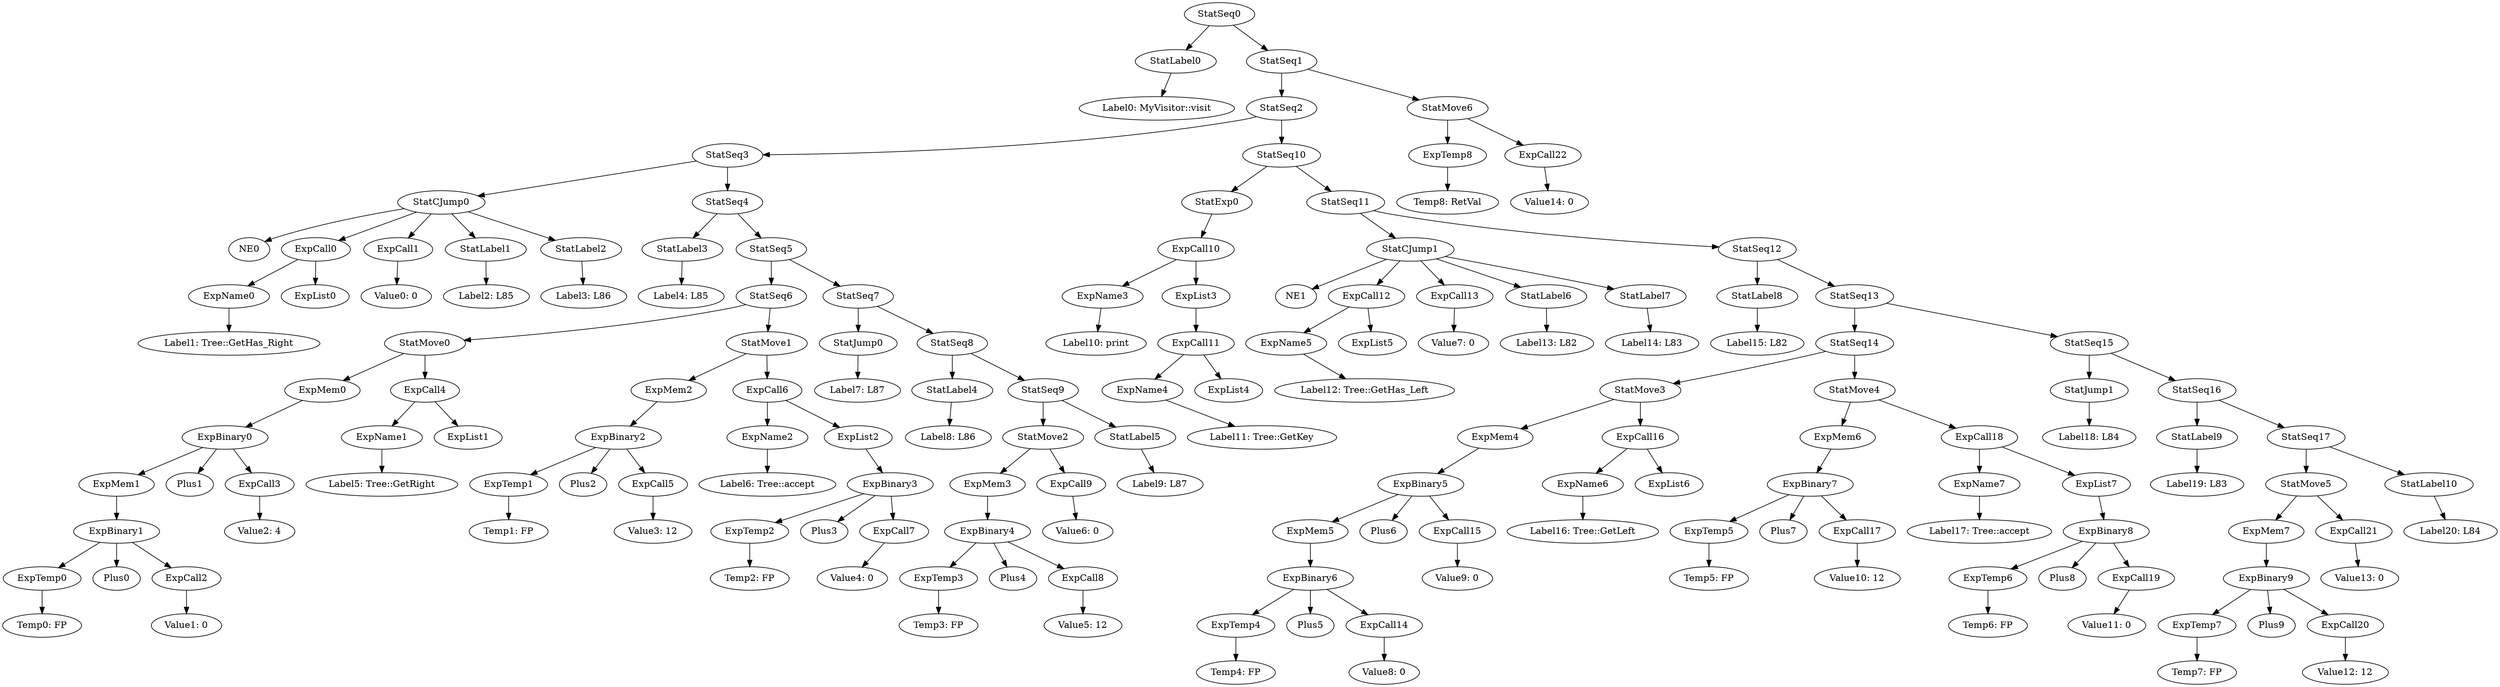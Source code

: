 digraph {
	ordering = out;
	StatMove6 -> ExpTemp8;
	StatMove6 -> ExpCall22;
	ExpTemp8 -> "Temp8: RetVal";
	StatLabel10 -> "Label20: L84";
	StatMove2 -> ExpMem3;
	StatMove2 -> ExpCall9;
	ExpCall9 -> "Value6: 0";
	ExpMem3 -> ExpBinary4;
	ExpList2 -> ExpBinary3;
	ExpCall15 -> "Value9: 0";
	ExpTemp2 -> "Temp2: FP";
	StatLabel7 -> "Label14: L83";
	ExpCall6 -> ExpName2;
	ExpCall6 -> ExpList2;
	ExpTemp5 -> "Temp5: FP";
	ExpBinary2 -> ExpTemp1;
	ExpBinary2 -> Plus2;
	ExpBinary2 -> ExpCall5;
	StatSeq17 -> StatMove5;
	StatSeq17 -> StatLabel10;
	StatLabel0 -> "Label0: MyVisitor::visit";
	ExpMem5 -> ExpBinary6;
	StatSeq3 -> StatCJump0;
	StatSeq3 -> StatSeq4;
	StatSeq15 -> StatJump1;
	StatSeq15 -> StatSeq16;
	ExpBinary3 -> ExpTemp2;
	ExpBinary3 -> Plus3;
	ExpBinary3 -> ExpCall7;
	StatLabel3 -> "Label4: L85";
	ExpMem7 -> ExpBinary9;
	ExpCall2 -> "Value1: 0";
	StatMove0 -> ExpMem0;
	StatMove0 -> ExpCall4;
	ExpTemp3 -> "Temp3: FP";
	StatSeq8 -> StatLabel4;
	StatSeq8 -> StatSeq9;
	StatSeq6 -> StatMove0;
	StatSeq6 -> StatMove1;
	StatLabel8 -> "Label15: L82";
	ExpName1 -> "Label5: Tree::GetRight";
	StatSeq10 -> StatExp0;
	StatSeq10 -> StatSeq11;
	StatSeq14 -> StatMove3;
	StatSeq14 -> StatMove4;
	ExpCall1 -> "Value0: 0";
	StatSeq9 -> StatMove2;
	StatSeq9 -> StatLabel5;
	ExpCall0 -> ExpName0;
	ExpCall0 -> ExpList0;
	StatSeq1 -> StatSeq2;
	StatSeq1 -> StatMove6;
	ExpMem2 -> ExpBinary2;
	StatLabel1 -> "Label2: L85";
	ExpName2 -> "Label6: Tree::accept";
	ExpCall4 -> ExpName1;
	ExpCall4 -> ExpList1;
	StatJump0 -> "Label7: L87";
	ExpName7 -> "Label17: Tree::accept";
	ExpBinary4 -> ExpTemp3;
	ExpBinary4 -> Plus4;
	ExpBinary4 -> ExpCall8;
	ExpTemp1 -> "Temp1: FP";
	ExpBinary1 -> ExpTemp0;
	ExpBinary1 -> Plus0;
	ExpBinary1 -> ExpCall2;
	StatSeq0 -> StatLabel0;
	StatSeq0 -> StatSeq1;
	StatExp0 -> ExpCall10;
	StatSeq5 -> StatSeq6;
	StatSeq5 -> StatSeq7;
	StatLabel9 -> "Label19: L83";
	StatMove1 -> ExpMem2;
	StatMove1 -> ExpCall6;
	StatSeq13 -> StatSeq14;
	StatSeq13 -> StatSeq15;
	StatCJump0 -> NE0;
	StatCJump0 -> ExpCall0;
	StatCJump0 -> ExpCall1;
	StatCJump0 -> StatLabel1;
	StatCJump0 -> StatLabel2;
	ExpName0 -> "Label1: Tree::GetHas_Right";
	ExpName5 -> "Label12: Tree::GetHas_Left";
	ExpTemp0 -> "Temp0: FP";
	ExpTemp7 -> "Temp7: FP";
	ExpCall8 -> "Value5: 12";
	ExpMem0 -> ExpBinary0;
	ExpCall18 -> ExpName7;
	ExpCall18 -> ExpList7;
	ExpMem1 -> ExpBinary1;
	ExpBinary0 -> ExpMem1;
	ExpBinary0 -> Plus1;
	ExpBinary0 -> ExpCall3;
	ExpCall5 -> "Value3: 12";
	StatSeq2 -> StatSeq3;
	StatSeq2 -> StatSeq10;
	ExpCall20 -> "Value12: 12";
	ExpCall10 -> ExpName3;
	ExpCall10 -> ExpList3;
	ExpName4 -> "Label11: Tree::GetKey";
	ExpMem4 -> ExpBinary5;
	ExpCall11 -> ExpName4;
	ExpCall11 -> ExpList4;
	ExpList3 -> ExpCall11;
	ExpCall22 -> "Value14: 0";
	ExpCall3 -> "Value2: 4";
	StatCJump1 -> NE1;
	StatCJump1 -> ExpCall12;
	StatCJump1 -> ExpCall13;
	StatCJump1 -> StatLabel6;
	StatCJump1 -> StatLabel7;
	ExpCall13 -> "Value7: 0";
	StatLabel6 -> "Label13: L82";
	StatSeq11 -> StatCJump1;
	StatSeq11 -> StatSeq12;
	ExpBinary5 -> ExpMem5;
	ExpBinary5 -> Plus6;
	ExpBinary5 -> ExpCall15;
	StatSeq12 -> StatLabel8;
	StatSeq12 -> StatSeq13;
	StatLabel5 -> "Label9: L87";
	ExpTemp4 -> "Temp4: FP";
	ExpBinary6 -> ExpTemp4;
	ExpBinary6 -> Plus5;
	ExpBinary6 -> ExpCall14;
	ExpCall14 -> "Value8: 0";
	StatMove3 -> ExpMem4;
	StatMove3 -> ExpCall16;
	ExpName6 -> "Label16: Tree::GetLeft";
	StatLabel4 -> "Label8: L86";
	ExpCall16 -> ExpName6;
	ExpCall16 -> ExpList6;
	ExpCall17 -> "Value10: 12";
	ExpMem6 -> ExpBinary7;
	ExpTemp6 -> "Temp6: FP";
	ExpBinary8 -> ExpTemp6;
	ExpBinary8 -> Plus8;
	ExpBinary8 -> ExpCall19;
	ExpCall7 -> "Value4: 0";
	ExpCall19 -> "Value11: 0";
	ExpName3 -> "Label10: print";
	ExpList7 -> ExpBinary8;
	StatSeq4 -> StatLabel3;
	StatSeq4 -> StatSeq5;
	StatJump1 -> "Label18: L84";
	ExpCall21 -> "Value13: 0";
	StatSeq7 -> StatJump0;
	StatSeq7 -> StatSeq8;
	StatSeq16 -> StatLabel9;
	StatSeq16 -> StatSeq17;
	ExpBinary7 -> ExpTemp5;
	ExpBinary7 -> Plus7;
	ExpBinary7 -> ExpCall17;
	ExpBinary9 -> ExpTemp7;
	ExpBinary9 -> Plus9;
	ExpBinary9 -> ExpCall20;
	StatLabel2 -> "Label3: L86";
	ExpCall12 -> ExpName5;
	ExpCall12 -> ExpList5;
	StatMove4 -> ExpMem6;
	StatMove4 -> ExpCall18;
	StatMove5 -> ExpMem7;
	StatMove5 -> ExpCall21;
}

